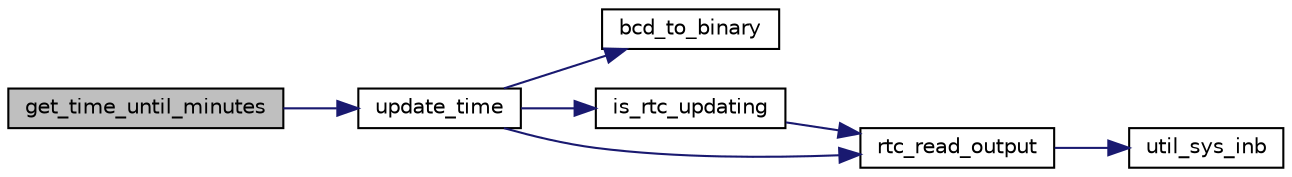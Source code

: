 digraph "get_time_until_minutes"
{
 // LATEX_PDF_SIZE
  edge [fontname="Helvetica",fontsize="10",labelfontname="Helvetica",labelfontsize="10"];
  node [fontname="Helvetica",fontsize="10",shape=record];
  rankdir="LR";
  Node1 [label="get_time_until_minutes",height=0.2,width=0.4,color="black", fillcolor="grey75", style="filled", fontcolor="black",tooltip="Formats the date and time into a string, showing the date and time until the minutes."];
  Node1 -> Node2 [color="midnightblue",fontsize="10",style="solid",fontname="Helvetica"];
  Node2 [label="update_time",height=0.2,width=0.4,color="black", fillcolor="white", style="filled",URL="$rtc_8c.html#aba1881e31984e15eee882c2de63db817",tooltip="Updates de RTC with the current time. The time_info struct is updated with the current time."];
  Node2 -> Node3 [color="midnightblue",fontsize="10",style="solid",fontname="Helvetica"];
  Node3 [label="bcd_to_binary",height=0.2,width=0.4,color="black", fillcolor="white", style="filled",URL="$rtc_8c.html#ac0ff03e92507402be4d3a2b2416a86cb",tooltip="Converts a BCD number to binary."];
  Node2 -> Node4 [color="midnightblue",fontsize="10",style="solid",fontname="Helvetica"];
  Node4 [label="is_rtc_updating",height=0.2,width=0.4,color="black", fillcolor="white", style="filled",URL="$rtc_8c.html#af094cb0c2bdfce604764ad8fe8764d6f",tooltip="Checks if the RTC is updating."];
  Node4 -> Node5 [color="midnightblue",fontsize="10",style="solid",fontname="Helvetica"];
  Node5 [label="rtc_read_output",height=0.2,width=0.4,color="black", fillcolor="white", style="filled",URL="$rtc_8c.html#a3e32c0dba9d7ff02d8181a59b6531929",tooltip="Reads the output of the RTC."];
  Node5 -> Node6 [color="midnightblue",fontsize="10",style="solid",fontname="Helvetica"];
  Node6 [label="util_sys_inb",height=0.2,width=0.4,color="black", fillcolor="white", style="filled",URL="$utils_8c.html#a79a031a8611f5b2d6afa4158e92b0fb4",tooltip=" "];
  Node2 -> Node5 [color="midnightblue",fontsize="10",style="solid",fontname="Helvetica"];
}
